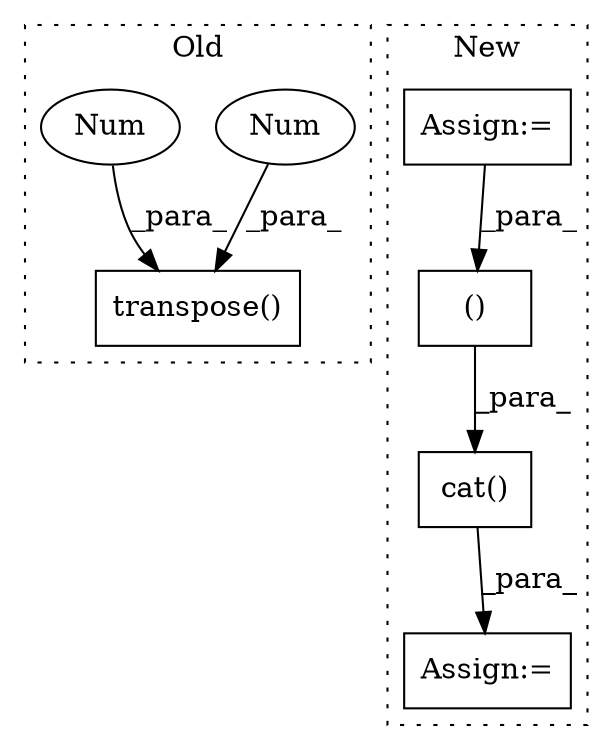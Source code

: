 digraph G {
subgraph cluster0 {
1 [label="transpose()" a="75" s="48714,48742" l="16,1" shape="box"];
3 [label="Num" a="76" s="48738" l="1" shape="ellipse"];
4 [label="Num" a="76" s="48741" l="1" shape="ellipse"];
label = "Old";
style="dotted";
}
subgraph cluster1 {
2 [label="cat()" a="75" s="39562,39583" l="10,8" shape="box"];
5 [label="()" a="54" s="39574" l="8" shape="box"];
6 [label="Assign:=" a="68" s="39409" l="3" shape="box"];
7 [label="Assign:=" a="68" s="39559" l="3" shape="box"];
label = "New";
style="dotted";
}
2 -> 7 [label="_para_"];
3 -> 1 [label="_para_"];
4 -> 1 [label="_para_"];
5 -> 2 [label="_para_"];
6 -> 5 [label="_para_"];
}